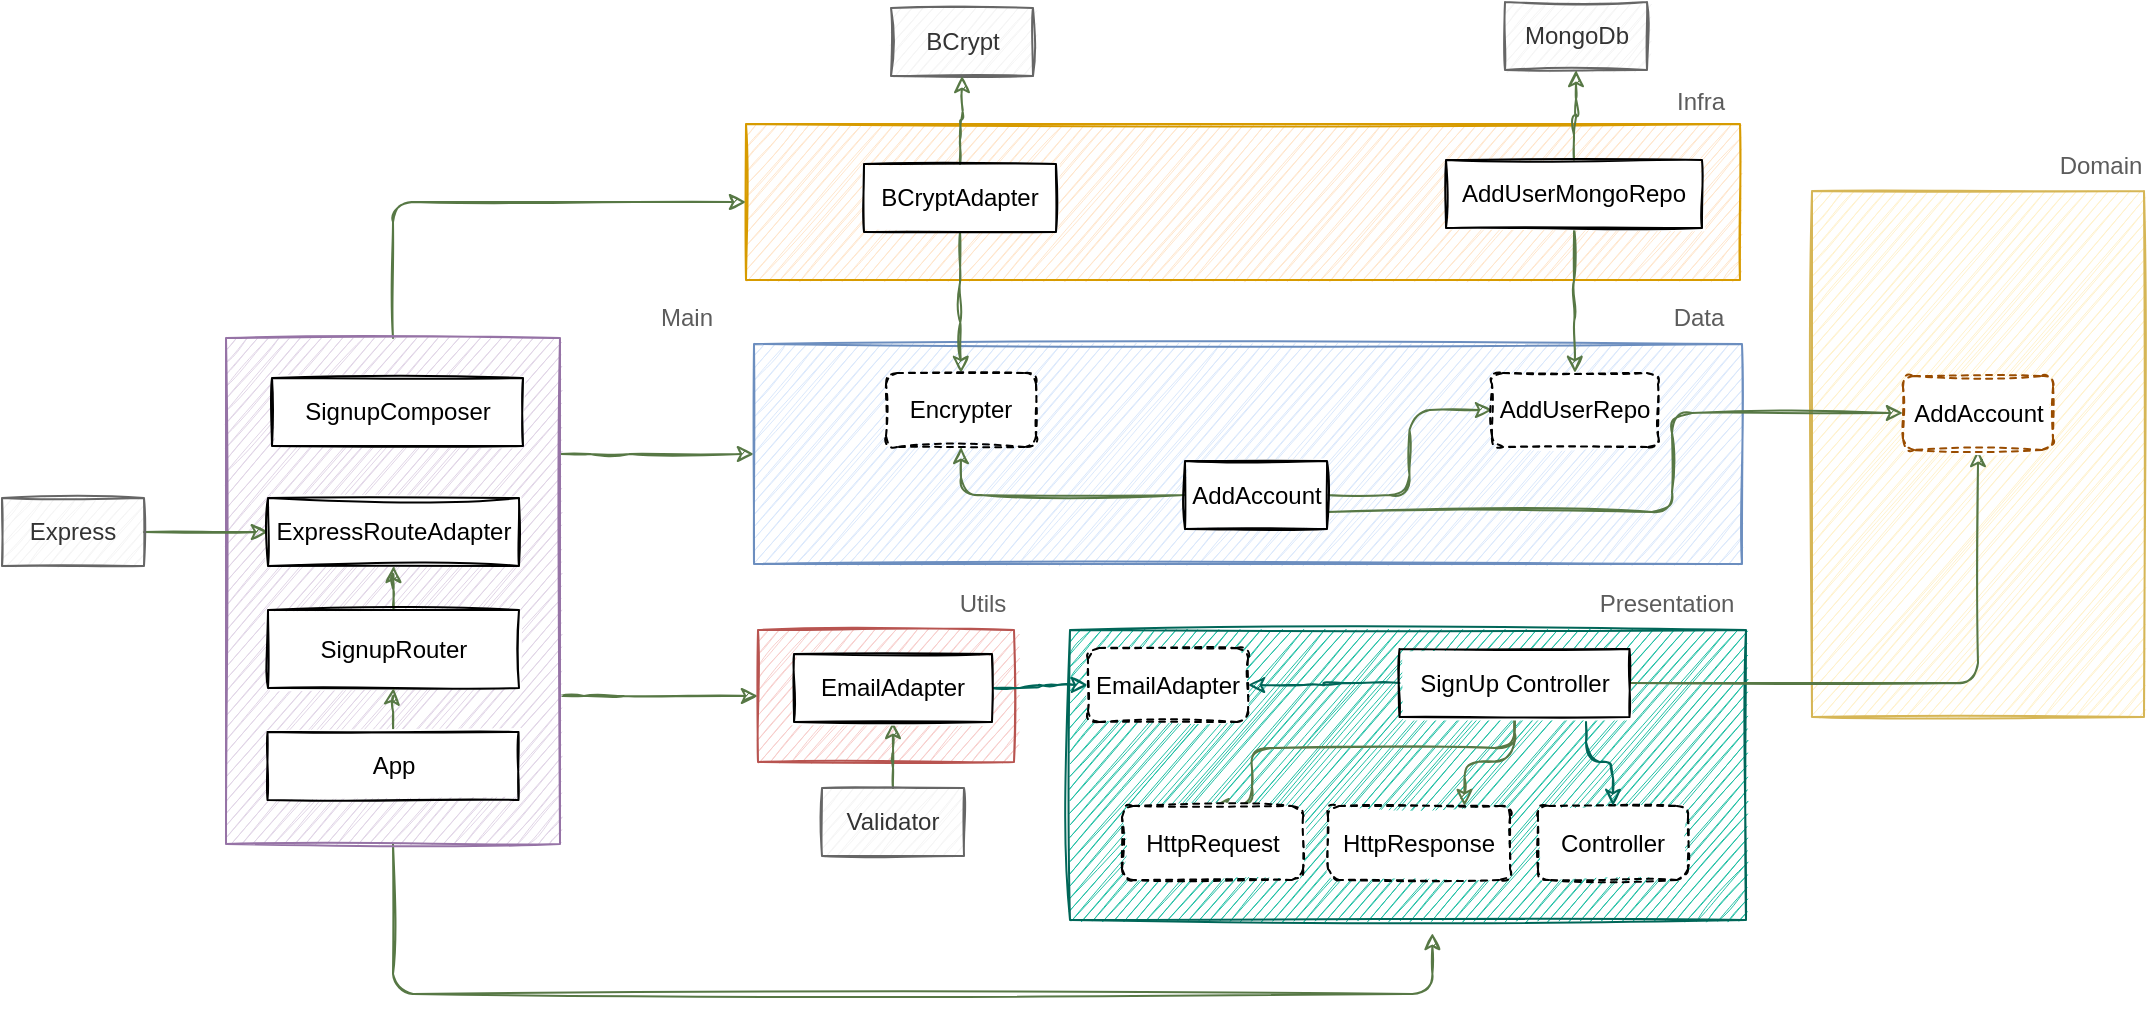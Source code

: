 <mxfile version="14.6.6" type="github">
  <diagram id="7C1zHKz_L_XaID7tGxn1" name="Page-1">
    <mxGraphModel dx="1613" dy="1683" grid="0" gridSize="10" guides="1" tooltips="1" connect="1" arrows="1" fold="1" page="1" pageScale="1" pageWidth="827" pageHeight="1169" math="0" shadow="0">
      <root>
        <mxCell id="0" />
        <mxCell id="1" parent="0" />
        <mxCell id="nDdKCuJg6omg3RGkGIXK-39" value="" style="rounded=0;whiteSpace=wrap;html=1;sketch=1;strokeColor=#d79b00;fillColor=#ffe6cc;" vertex="1" parent="1">
          <mxGeometry x="145" y="-45" width="497" height="78" as="geometry" />
        </mxCell>
        <mxCell id="nDdKCuJg6omg3RGkGIXK-74" style="edgeStyle=orthogonalEdgeStyle;rounded=1;sketch=1;orthogonalLoop=1;jettySize=auto;html=1;fontColor=#5C5C5C;strokeColor=#577845;fillColor=#21C0A5;entryX=0.536;entryY=1.045;entryDx=0;entryDy=0;entryPerimeter=0;exitX=0.5;exitY=1;exitDx=0;exitDy=0;" edge="1" parent="1" source="nDdKCuJg6omg3RGkGIXK-52" target="nDdKCuJg6omg3RGkGIXK-4">
          <mxGeometry relative="1" as="geometry">
            <mxPoint x="45.5" y="445" as="targetPoint" />
            <Array as="points">
              <mxPoint x="-31" y="390" />
              <mxPoint x="488" y="390" />
            </Array>
          </mxGeometry>
        </mxCell>
        <mxCell id="nDdKCuJg6omg3RGkGIXK-81" style="edgeStyle=orthogonalEdgeStyle;rounded=1;sketch=1;orthogonalLoop=1;jettySize=auto;html=1;entryX=0;entryY=0.5;entryDx=0;entryDy=0;fontColor=#5C5C5C;strokeColor=#577845;fillColor=#21C0A5;" edge="1" parent="1" source="nDdKCuJg6omg3RGkGIXK-52" target="nDdKCuJg6omg3RGkGIXK-6">
          <mxGeometry relative="1" as="geometry">
            <Array as="points">
              <mxPoint x="77" y="120" />
              <mxPoint x="77" y="120" />
            </Array>
          </mxGeometry>
        </mxCell>
        <mxCell id="nDdKCuJg6omg3RGkGIXK-82" style="edgeStyle=orthogonalEdgeStyle;rounded=1;sketch=1;orthogonalLoop=1;jettySize=auto;html=1;fontColor=#5C5C5C;strokeColor=#577845;fillColor=#21C0A5;" edge="1" parent="1" source="nDdKCuJg6omg3RGkGIXK-52" target="nDdKCuJg6omg3RGkGIXK-9">
          <mxGeometry relative="1" as="geometry">
            <Array as="points">
              <mxPoint x="74" y="241" />
              <mxPoint x="74" y="241" />
            </Array>
          </mxGeometry>
        </mxCell>
        <mxCell id="nDdKCuJg6omg3RGkGIXK-83" style="edgeStyle=orthogonalEdgeStyle;rounded=1;sketch=1;orthogonalLoop=1;jettySize=auto;html=1;entryX=0;entryY=0.5;entryDx=0;entryDy=0;fontColor=#5C5C5C;strokeColor=#577845;fillColor=#21C0A5;exitX=0.5;exitY=0;exitDx=0;exitDy=0;" edge="1" parent="1" source="nDdKCuJg6omg3RGkGIXK-52" target="nDdKCuJg6omg3RGkGIXK-39">
          <mxGeometry relative="1" as="geometry" />
        </mxCell>
        <mxCell id="nDdKCuJg6omg3RGkGIXK-52" value="" style="rounded=0;whiteSpace=wrap;html=1;sketch=1;strokeColor=#9673a6;fillColor=#e1d5e7;" vertex="1" parent="1">
          <mxGeometry x="-115" y="62" width="167" height="253" as="geometry" />
        </mxCell>
        <mxCell id="nDdKCuJg6omg3RGkGIXK-4" value="" style="rounded=0;whiteSpace=wrap;html=1;sketch=1;fontColor=#5C5C5C;strokeColor=#006658;fillColor=#21C0A5;" vertex="1" parent="1">
          <mxGeometry x="307" y="208" width="338" height="145" as="geometry" />
        </mxCell>
        <mxCell id="nDdKCuJg6omg3RGkGIXK-5" value="Presentation" style="text;html=1;align=center;verticalAlign=middle;resizable=0;points=[];autosize=1;strokeColor=none;fontColor=#5C5C5C;" vertex="1" parent="1">
          <mxGeometry x="566" y="186" width="77" height="18" as="geometry" />
        </mxCell>
        <mxCell id="nDdKCuJg6omg3RGkGIXK-6" value="" style="rounded=0;whiteSpace=wrap;html=1;sketch=1;strokeColor=#6c8ebf;fillColor=#dae8fc;" vertex="1" parent="1">
          <mxGeometry x="149" y="65" width="494" height="110" as="geometry" />
        </mxCell>
        <mxCell id="nDdKCuJg6omg3RGkGIXK-7" value="Data" style="text;html=1;align=center;verticalAlign=middle;resizable=0;points=[];autosize=1;strokeColor=none;fontColor=#5C5C5C;" vertex="1" parent="1">
          <mxGeometry x="601" y="42" width="40" height="20" as="geometry" />
        </mxCell>
        <mxCell id="nDdKCuJg6omg3RGkGIXK-8" value="" style="rounded=0;whiteSpace=wrap;html=1;sketch=1;strokeColor=#d6b656;fillColor=#fff2cc;" vertex="1" parent="1">
          <mxGeometry x="678" y="-11.5" width="166" height="263" as="geometry" />
        </mxCell>
        <mxCell id="nDdKCuJg6omg3RGkGIXK-9" value="" style="rounded=0;whiteSpace=wrap;html=1;sketch=1;strokeColor=#b85450;fillColor=#f8cecc;" vertex="1" parent="1">
          <mxGeometry x="151" y="208" width="128" height="66" as="geometry" />
        </mxCell>
        <mxCell id="nDdKCuJg6omg3RGkGIXK-10" value="Domain" style="text;html=1;align=center;verticalAlign=middle;resizable=0;points=[];autosize=1;strokeColor=none;fontColor=#5C5C5C;" vertex="1" parent="1">
          <mxGeometry x="796" y="-33" width="51" height="18" as="geometry" />
        </mxCell>
        <mxCell id="nDdKCuJg6omg3RGkGIXK-11" value="Utils" style="text;html=1;align=center;verticalAlign=middle;resizable=0;points=[];autosize=1;strokeColor=none;fontColor=#5C5C5C;" vertex="1" parent="1">
          <mxGeometry x="246" y="186" width="33" height="18" as="geometry" />
        </mxCell>
        <mxCell id="nDdKCuJg6omg3RGkGIXK-18" style="edgeStyle=orthogonalEdgeStyle;rounded=1;sketch=1;orthogonalLoop=1;jettySize=auto;html=1;exitX=0.5;exitY=1;exitDx=0;exitDy=0;entryX=0.5;entryY=0;entryDx=0;entryDy=0;fontColor=#5C5C5C;strokeColor=#006658;fillColor=#21C0A5;" edge="1" parent="1" source="nDdKCuJg6omg3RGkGIXK-17">
          <mxGeometry relative="1" as="geometry">
            <mxPoint x="447" y="484" as="targetPoint" />
          </mxGeometry>
        </mxCell>
        <mxCell id="nDdKCuJg6omg3RGkGIXK-19" value="Controller" style="rounded=1;whiteSpace=wrap;html=1;sketch=1;dashed=1;shadow=0;" vertex="1" parent="1">
          <mxGeometry x="541" y="296" width="75" height="37" as="geometry" />
        </mxCell>
        <mxCell id="nDdKCuJg6omg3RGkGIXK-22" style="edgeStyle=orthogonalEdgeStyle;rounded=1;sketch=1;orthogonalLoop=1;jettySize=auto;html=1;exitX=0.811;exitY=1.074;exitDx=0;exitDy=0;entryX=0.5;entryY=0;entryDx=0;entryDy=0;fontColor=#5C5C5C;strokeColor=#006658;fillColor=#21C0A5;exitPerimeter=0;" edge="1" parent="1" source="nDdKCuJg6omg3RGkGIXK-21" target="nDdKCuJg6omg3RGkGIXK-19">
          <mxGeometry relative="1" as="geometry">
            <Array as="points">
              <mxPoint x="565" y="274" />
              <mxPoint x="579" y="274" />
            </Array>
          </mxGeometry>
        </mxCell>
        <mxCell id="nDdKCuJg6omg3RGkGIXK-32" style="edgeStyle=orthogonalEdgeStyle;rounded=1;sketch=1;orthogonalLoop=1;jettySize=auto;html=1;exitX=0;exitY=0.5;exitDx=0;exitDy=0;entryX=1;entryY=0.5;entryDx=0;entryDy=0;fontColor=#5C5C5C;strokeColor=#006658;fillColor=#21C0A5;" edge="1" parent="1" source="nDdKCuJg6omg3RGkGIXK-21" target="nDdKCuJg6omg3RGkGIXK-31">
          <mxGeometry relative="1" as="geometry" />
        </mxCell>
        <mxCell id="nDdKCuJg6omg3RGkGIXK-57" style="edgeStyle=orthogonalEdgeStyle;rounded=1;sketch=1;orthogonalLoop=1;jettySize=auto;html=1;entryX=0.5;entryY=1;entryDx=0;entryDy=0;fontColor=#5C5C5C;strokeColor=#577845;fillColor=#21C0A5;" edge="1" parent="1" source="nDdKCuJg6omg3RGkGIXK-21" target="nDdKCuJg6omg3RGkGIXK-23">
          <mxGeometry relative="1" as="geometry" />
        </mxCell>
        <mxCell id="nDdKCuJg6omg3RGkGIXK-77" style="edgeStyle=orthogonalEdgeStyle;rounded=1;sketch=1;orthogonalLoop=1;jettySize=auto;html=1;entryX=0.75;entryY=0;entryDx=0;entryDy=0;fontColor=#5C5C5C;strokeColor=#577845;fillColor=#21C0A5;" edge="1" parent="1" source="nDdKCuJg6omg3RGkGIXK-21" target="nDdKCuJg6omg3RGkGIXK-76">
          <mxGeometry relative="1" as="geometry" />
        </mxCell>
        <mxCell id="nDdKCuJg6omg3RGkGIXK-78" style="edgeStyle=orthogonalEdgeStyle;rounded=1;sketch=1;orthogonalLoop=1;jettySize=auto;html=1;entryX=0.5;entryY=0;entryDx=0;entryDy=0;fontColor=#5C5C5C;strokeColor=#577845;fillColor=#21C0A5;" edge="1" parent="1" source="nDdKCuJg6omg3RGkGIXK-21" target="nDdKCuJg6omg3RGkGIXK-75">
          <mxGeometry relative="1" as="geometry">
            <Array as="points">
              <mxPoint x="529" y="267" />
              <mxPoint x="398" y="267" />
            </Array>
          </mxGeometry>
        </mxCell>
        <mxCell id="nDdKCuJg6omg3RGkGIXK-21" value="SignUp Controller" style="rounded=0;whiteSpace=wrap;html=1;sketch=1;" vertex="1" parent="1">
          <mxGeometry x="471.75" y="217.5" width="115" height="34" as="geometry" />
        </mxCell>
        <mxCell id="nDdKCuJg6omg3RGkGIXK-23" value="AddAccount" style="rounded=1;whiteSpace=wrap;html=1;sketch=1;dashed=1;shadow=0;strokeColor=#994C00;" vertex="1" parent="1">
          <mxGeometry x="723.5" y="81" width="75" height="37" as="geometry" />
        </mxCell>
        <mxCell id="nDdKCuJg6omg3RGkGIXK-24" value="MongoDb" style="rounded=0;whiteSpace=wrap;html=1;sketch=1;fillColor=#f5f5f5;strokeColor=#666666;fontColor=#333333;" vertex="1" parent="1">
          <mxGeometry x="524.5" y="-106" width="71" height="34" as="geometry" />
        </mxCell>
        <mxCell id="nDdKCuJg6omg3RGkGIXK-61" style="edgeStyle=orthogonalEdgeStyle;rounded=1;sketch=1;orthogonalLoop=1;jettySize=auto;html=1;entryX=0.5;entryY=1;entryDx=0;entryDy=0;fontColor=#5C5C5C;strokeColor=#577845;fillColor=#21C0A5;" edge="1" parent="1" source="nDdKCuJg6omg3RGkGIXK-25" target="nDdKCuJg6omg3RGkGIXK-29">
          <mxGeometry relative="1" as="geometry" />
        </mxCell>
        <mxCell id="nDdKCuJg6omg3RGkGIXK-25" value="Validator" style="rounded=0;whiteSpace=wrap;html=1;sketch=1;fillColor=#f5f5f5;strokeColor=#666666;fontColor=#333333;" vertex="1" parent="1">
          <mxGeometry x="183" y="287" width="71" height="34" as="geometry" />
        </mxCell>
        <mxCell id="nDdKCuJg6omg3RGkGIXK-26" value="BCrypt" style="rounded=0;whiteSpace=wrap;html=1;sketch=1;fillColor=#f5f5f5;strokeColor=#666666;fontColor=#333333;" vertex="1" parent="1">
          <mxGeometry x="217.5" y="-103" width="71" height="34" as="geometry" />
        </mxCell>
        <mxCell id="nDdKCuJg6omg3RGkGIXK-33" style="edgeStyle=orthogonalEdgeStyle;rounded=1;sketch=1;orthogonalLoop=1;jettySize=auto;html=1;exitX=1;exitY=0.5;exitDx=0;exitDy=0;fontColor=#5C5C5C;strokeColor=#006658;fillColor=#21C0A5;" edge="1" parent="1" source="nDdKCuJg6omg3RGkGIXK-29" target="nDdKCuJg6omg3RGkGIXK-31">
          <mxGeometry relative="1" as="geometry" />
        </mxCell>
        <mxCell id="nDdKCuJg6omg3RGkGIXK-29" value="EmailAdapter" style="rounded=0;whiteSpace=wrap;html=1;sketch=1;" vertex="1" parent="1">
          <mxGeometry x="169" y="220" width="99" height="34" as="geometry" />
        </mxCell>
        <mxCell id="nDdKCuJg6omg3RGkGIXK-31" value="EmailAdapter" style="rounded=1;whiteSpace=wrap;html=1;sketch=1;dashed=1;shadow=0;" vertex="1" parent="1">
          <mxGeometry x="316" y="217" width="80" height="37" as="geometry" />
        </mxCell>
        <mxCell id="nDdKCuJg6omg3RGkGIXK-43" style="edgeStyle=orthogonalEdgeStyle;rounded=1;sketch=1;orthogonalLoop=1;jettySize=auto;html=1;fontColor=#5C5C5C;strokeColor=#577845;fillColor=#21C0A5;" edge="1" parent="1" source="nDdKCuJg6omg3RGkGIXK-37" target="nDdKCuJg6omg3RGkGIXK-41">
          <mxGeometry relative="1" as="geometry" />
        </mxCell>
        <mxCell id="nDdKCuJg6omg3RGkGIXK-59" style="edgeStyle=orthogonalEdgeStyle;rounded=1;sketch=1;orthogonalLoop=1;jettySize=auto;html=1;entryX=0;entryY=0.5;entryDx=0;entryDy=0;fontColor=#5C5C5C;strokeColor=#577845;fillColor=#21C0A5;" edge="1" parent="1" source="nDdKCuJg6omg3RGkGIXK-37" target="nDdKCuJg6omg3RGkGIXK-23">
          <mxGeometry relative="1" as="geometry">
            <Array as="points">
              <mxPoint x="608" y="149" />
              <mxPoint x="608" y="100" />
            </Array>
          </mxGeometry>
        </mxCell>
        <mxCell id="nDdKCuJg6omg3RGkGIXK-60" style="edgeStyle=orthogonalEdgeStyle;rounded=1;sketch=1;orthogonalLoop=1;jettySize=auto;html=1;entryX=0;entryY=0.5;entryDx=0;entryDy=0;fontColor=#5C5C5C;strokeColor=#577845;fillColor=#21C0A5;" edge="1" parent="1" source="nDdKCuJg6omg3RGkGIXK-37" target="nDdKCuJg6omg3RGkGIXK-48">
          <mxGeometry relative="1" as="geometry" />
        </mxCell>
        <mxCell id="nDdKCuJg6omg3RGkGIXK-37" value="AddAccount" style="rounded=0;whiteSpace=wrap;html=1;sketch=1;" vertex="1" parent="1">
          <mxGeometry x="364.5" y="123.5" width="71" height="34" as="geometry" />
        </mxCell>
        <mxCell id="nDdKCuJg6omg3RGkGIXK-44" style="edgeStyle=orthogonalEdgeStyle;rounded=1;sketch=1;orthogonalLoop=1;jettySize=auto;html=1;fontColor=#5C5C5C;strokeColor=#577845;fillColor=#21C0A5;" edge="1" parent="1" source="nDdKCuJg6omg3RGkGIXK-40" target="nDdKCuJg6omg3RGkGIXK-41">
          <mxGeometry relative="1" as="geometry" />
        </mxCell>
        <mxCell id="nDdKCuJg6omg3RGkGIXK-45" style="edgeStyle=orthogonalEdgeStyle;rounded=1;sketch=1;orthogonalLoop=1;jettySize=auto;html=1;fontColor=#5C5C5C;strokeColor=#577845;fillColor=#21C0A5;" edge="1" parent="1" source="nDdKCuJg6omg3RGkGIXK-40" target="nDdKCuJg6omg3RGkGIXK-26">
          <mxGeometry relative="1" as="geometry" />
        </mxCell>
        <mxCell id="nDdKCuJg6omg3RGkGIXK-40" value="BCryptAdapter" style="rounded=0;whiteSpace=wrap;html=1;sketch=1;" vertex="1" parent="1">
          <mxGeometry x="204" y="-25" width="96" height="34" as="geometry" />
        </mxCell>
        <mxCell id="nDdKCuJg6omg3RGkGIXK-41" value="Encrypter" style="rounded=1;whiteSpace=wrap;html=1;sketch=1;dashed=1;shadow=0;" vertex="1" parent="1">
          <mxGeometry x="215" y="79.5" width="75" height="37" as="geometry" />
        </mxCell>
        <mxCell id="nDdKCuJg6omg3RGkGIXK-46" value="Infra" style="text;html=1;align=center;verticalAlign=middle;resizable=0;points=[];autosize=1;strokeColor=none;fontColor=#5C5C5C;" vertex="1" parent="1">
          <mxGeometry x="605" y="-65" width="34" height="18" as="geometry" />
        </mxCell>
        <mxCell id="nDdKCuJg6omg3RGkGIXK-51" style="edgeStyle=orthogonalEdgeStyle;rounded=1;sketch=1;orthogonalLoop=1;jettySize=auto;html=1;fontColor=#5C5C5C;strokeColor=#577845;fillColor=#21C0A5;" edge="1" parent="1" source="nDdKCuJg6omg3RGkGIXK-47" target="nDdKCuJg6omg3RGkGIXK-24">
          <mxGeometry relative="1" as="geometry" />
        </mxCell>
        <mxCell id="nDdKCuJg6omg3RGkGIXK-56" style="edgeStyle=orthogonalEdgeStyle;rounded=1;sketch=1;orthogonalLoop=1;jettySize=auto;html=1;fontColor=#5C5C5C;strokeColor=#577845;fillColor=#21C0A5;" edge="1" parent="1" source="nDdKCuJg6omg3RGkGIXK-47" target="nDdKCuJg6omg3RGkGIXK-48">
          <mxGeometry relative="1" as="geometry" />
        </mxCell>
        <mxCell id="nDdKCuJg6omg3RGkGIXK-47" value="AddUserMongoRepo" style="rounded=0;whiteSpace=wrap;html=1;sketch=1;" vertex="1" parent="1">
          <mxGeometry x="495" y="-27" width="128" height="34" as="geometry" />
        </mxCell>
        <mxCell id="nDdKCuJg6omg3RGkGIXK-48" value="AddUserRepo" style="rounded=1;whiteSpace=wrap;html=1;sketch=1;dashed=1;shadow=0;" vertex="1" parent="1">
          <mxGeometry x="518" y="79.5" width="83" height="37" as="geometry" />
        </mxCell>
        <mxCell id="nDdKCuJg6omg3RGkGIXK-53" value="Main" style="text;html=1;align=center;verticalAlign=middle;resizable=0;points=[];autosize=1;strokeColor=none;fontColor=#5C5C5C;" vertex="1" parent="1">
          <mxGeometry x="97" y="43" width="36" height="18" as="geometry" />
        </mxCell>
        <mxCell id="nDdKCuJg6omg3RGkGIXK-64" style="edgeStyle=orthogonalEdgeStyle;rounded=1;sketch=1;orthogonalLoop=1;jettySize=auto;html=1;entryX=0;entryY=0.5;entryDx=0;entryDy=0;fontColor=#5C5C5C;strokeColor=#577845;fillColor=#21C0A5;" edge="1" parent="1" source="nDdKCuJg6omg3RGkGIXK-62" target="nDdKCuJg6omg3RGkGIXK-63">
          <mxGeometry relative="1" as="geometry" />
        </mxCell>
        <mxCell id="nDdKCuJg6omg3RGkGIXK-62" value="Express" style="rounded=0;whiteSpace=wrap;html=1;sketch=1;fillColor=#f5f5f5;strokeColor=#666666;fontColor=#333333;" vertex="1" parent="1">
          <mxGeometry x="-227" y="142" width="71" height="34" as="geometry" />
        </mxCell>
        <mxCell id="nDdKCuJg6omg3RGkGIXK-63" value="ExpressRouteAdapter" style="rounded=0;whiteSpace=wrap;html=1;sketch=1;" vertex="1" parent="1">
          <mxGeometry x="-94" y="142" width="125.5" height="34" as="geometry" />
        </mxCell>
        <mxCell id="nDdKCuJg6omg3RGkGIXK-65" value="SignupComposer" style="rounded=0;whiteSpace=wrap;html=1;sketch=1;" vertex="1" parent="1">
          <mxGeometry x="-92" y="82" width="125.5" height="34" as="geometry" />
        </mxCell>
        <mxCell id="nDdKCuJg6omg3RGkGIXK-69" style="edgeStyle=orthogonalEdgeStyle;rounded=1;sketch=1;orthogonalLoop=1;jettySize=auto;html=1;entryX=0.5;entryY=1;entryDx=0;entryDy=0;fontColor=#5C5C5C;strokeColor=#577845;fillColor=#21C0A5;" edge="1" parent="1" source="nDdKCuJg6omg3RGkGIXK-66" target="nDdKCuJg6omg3RGkGIXK-63">
          <mxGeometry relative="1" as="geometry" />
        </mxCell>
        <mxCell id="nDdKCuJg6omg3RGkGIXK-66" value="SignupRouter" style="rounded=0;whiteSpace=wrap;html=1;sketch=1;" vertex="1" parent="1">
          <mxGeometry x="-94" y="198" width="125.5" height="39" as="geometry" />
        </mxCell>
        <mxCell id="nDdKCuJg6omg3RGkGIXK-71" style="edgeStyle=orthogonalEdgeStyle;rounded=1;sketch=1;orthogonalLoop=1;jettySize=auto;html=1;fontColor=#5C5C5C;strokeColor=#577845;fillColor=#21C0A5;" edge="1" parent="1" source="nDdKCuJg6omg3RGkGIXK-67" target="nDdKCuJg6omg3RGkGIXK-66">
          <mxGeometry relative="1" as="geometry" />
        </mxCell>
        <mxCell id="nDdKCuJg6omg3RGkGIXK-67" value="App" style="rounded=0;whiteSpace=wrap;html=1;sketch=1;" vertex="1" parent="1">
          <mxGeometry x="-94.25" y="259" width="125.5" height="34" as="geometry" />
        </mxCell>
        <mxCell id="nDdKCuJg6omg3RGkGIXK-75" value="HttpRequest" style="rounded=1;whiteSpace=wrap;html=1;sketch=1;dashed=1;shadow=0;" vertex="1" parent="1">
          <mxGeometry x="333" y="296" width="90.5" height="37" as="geometry" />
        </mxCell>
        <mxCell id="nDdKCuJg6omg3RGkGIXK-76" value="HttpResponse" style="rounded=1;whiteSpace=wrap;html=1;sketch=1;dashed=1;shadow=0;" vertex="1" parent="1">
          <mxGeometry x="436" y="296" width="91" height="37" as="geometry" />
        </mxCell>
      </root>
    </mxGraphModel>
  </diagram>
</mxfile>
